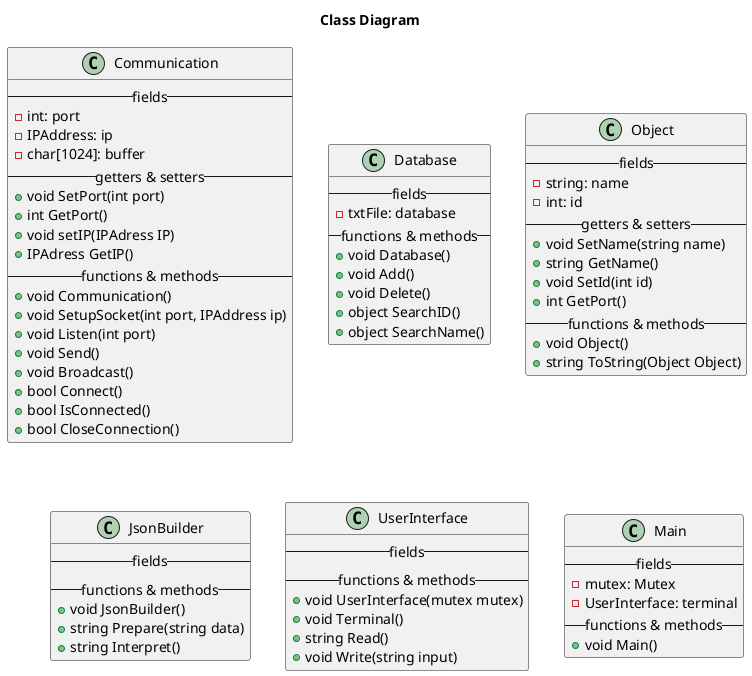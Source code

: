 @startuml ClassDiagram
Title Class Diagram

' websocket code in github
Class Communication
{
    -- fields --
    {field} - int: port
    {field} - IPAddress: ip
    {field} - char[1024]: buffer
    -- getters & setters --
    {method} + void SetPort(int port)
    {method} + int GetPort()
    {method} + void setIP(IPAdress IP)
    {method} + IPAdress GetIP()
    -- functions & methods --
    {method} + void Communication()
    {method} + void SetupSocket(int port, IPAddress ip)
    {method} + void Listen(int port)
    {method} + void Send()
    {method} + void Broadcast()
    {method} + bool Connect()
    {method} + bool IsConnected()
    {method} + bool CloseConnection()
}

Class Database
{
    -- fields --
    ' change txtFile
    {field} - txtFile: database
    -- functions & methods --
    {method} + void Database()
    {method} + void Add()
    {method} + void Delete()
    {method} + object SearchID()
    {method} + object SearchName()
    ' {method} + void Searchtype()
}

' enum with types, or a simple string?
' struct instead of class?
Class Object
{
    -- fields --
    {field} - string: name
    {field} - int: id
    ' {field} - string type
    -- getters & setters --
    {method} + void SetName(string name)
    {method} + string GetName()
    {method} + void SetId(int id)
    {method} + int GetPort()
    ' {method} + void SetType(string type)
    ' {method} + string GetType()
    -- functions & methods --
    {method} + void Object()
    {method} + string ToString(Object Object)
}

Class JsonBuilder
{
    -- fields --
    -- functions & methods --
    {method} + void JsonBuilder()
    {method} + string Prepare(string data)
    {method} + string Interpret()
}

' simple terminal UI
Class UserInterface
{
    -- fields --
    -- functions & methods --
    {method} + void UserInterface(mutex mutex)
    {method} + void Terminal()
    {method} + string Read()
    {method} + void Write(string input)
}

Class Main
{
    -- fields --
    {field} - mutex: Mutex
    {field} - UserInterface: terminal
    -- functions & methods --
    {method} + void Main()
}

' note left of JsonBuilder : Implementatie wordt geleverd door de\nArduinoJson Library
' note top of JsonBuilder : Kijk naar gebruik van pointers

' EMPTY CLASSES
' Class CANBus
' END OF EMPYY CLASSES

' IMasterSlave <|.. I2C
' IMasterSlave <|.. CANBus
' IDipSwitch <|.. DipSwitch

' Controller "1" o-- "1" WiFiHandler
' Controller "1" o-- "1" IMasterSlave
' Controller "1" o-- "1" JsonBuilder
' Controller "1" o-down- "1" IDipSwitch
' Controller "1" o-- "1" WebSocketHandler

' WiFiHandler "1" o-- "1" WiFiData
' WebSocketHandler "1" o-- "1" WebsocketData

' See if we should separate WebSocket & WiFi

@enduml